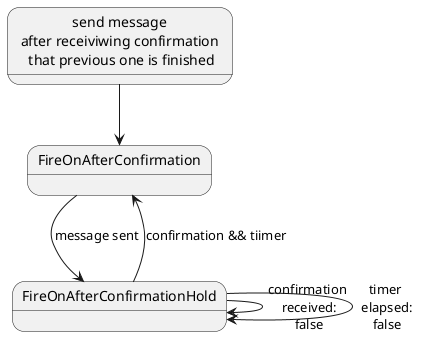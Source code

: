 @startuml

state " send message \n after receiviwing confirmation \n that previous one is finished" as case3 
case3--> FireOnAfterConfirmation

FireOnAfterConfirmation-->FireOnAfterConfirmationHold: message sent
FireOnAfterConfirmationHold -right->FireOnAfterConfirmationHold: confirmation\n received:\n false
FireOnAfterConfirmationHold -down->FireOnAfterConfirmationHold: timer\n elapsed:\n false
FireOnAfterConfirmationHold -up->FireOnAfterConfirmation: confirmation && tiimer

@enduml